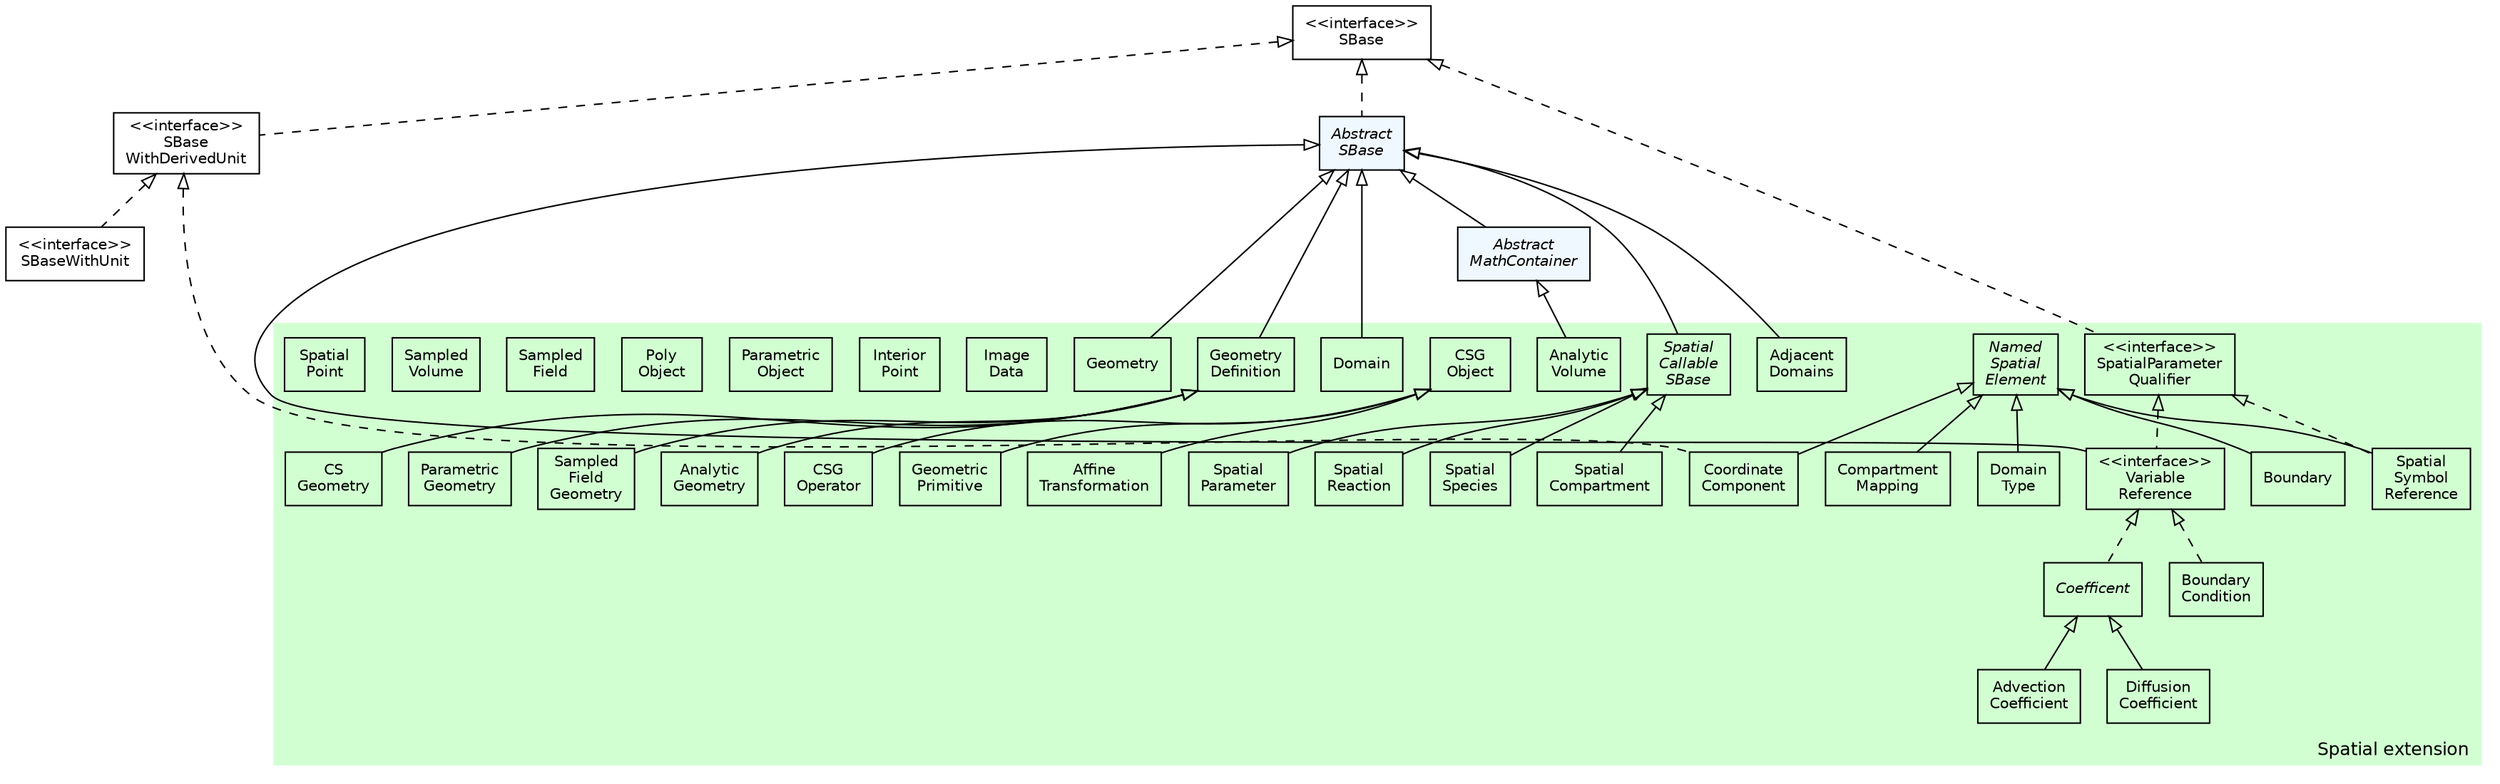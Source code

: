 #!/usr/local/bin/dot
#
# dot -Tpdf type_hierarchy.dot -otype_hierarchy.pdf && acroread type_hierarchy.pdf &
# dot -Tpng type_hierarchy.dot -otype_hierarchy.png
#
# $Id$
# $URL$
# $Rev$

/*
 * Overview of the spatial extension type hierarchy
 */
 
strict digraph G{

	 nodesep=0.25;
 	ranksep=0.5;

	 edge [
	   fontname="Helvetica",
	   fontsize=10,
 	  labelfontname="Helvetica",
	   labelfontsize=10
	 ];
	 node [
	   fontname="Helvetica",
	   fontsize=10,
	   shape=box
 	];
 	
 	/*
 	 * Interfaces
 	 */
 	
 	SBase                                    [label="<<interface>>\nSBase"];
 	SBaseWithDerivedUnit                     [label="<<interface>>\nSBase\nWithDerivedUnit"];
 	SBaseWithUnit                            [label="<<interface>>\nSBaseWithUnit"];
   	
  /*
   * Abstract data types
   */
 	
 	AbstractSBase                            [label=<<font face="Helvetica-Oblique">Abstract<br/>SBase</font>>, style="filled", fillcolor="#F0F8FF"];
 	AbstractMathContainer                    [label=<<font face="Helvetica-Oblique">Abstract<br/>MathContainer</font>>, style="filled", fillcolor="#F0F8FF"];
  
  /*
   * The spatial extension
   */
   
  subgraph clusterSpatial {
    fontname="Helvetica";
    fontsize=12;
    style="filled";
    fillcolor="#d2ffd2"
    color="#ffffff"
    label="Spatial extension";
    labelloc=b;
    labeljust=r;

    // Interfaces
    SpatialParameterQualifier                     [label="<<interface>>\nSpatialParameter\nQualifier"];
    VariableReference                             [label="<<interface>>\nVariable\nReference"];

    // Enums

    // Abstract data types
    NamedSpatialElement                           [label=<<font face="Helvetica-Oblique">Named<br/>Spatial<br/>Element</font>>];
    SpatialCallableSBase                          [label=<<font face="Helvetica-Oblique">Spatial<br/>Callable<br/>SBase</font>>];
    Coefficient                                   [label=<<font face="Helvetica-Oblique">Coefficent</font>>];
        
    // Objects
    AdjacentDomains                               [label="Adjacent\nDomains"];
    AdvectionCoefficient                          [label="Advection\nCoefficient"];
    AffineTransformation                          [label="Affine\nTransformation"];
    AnalyticGeometry                              [label="Analytic\nGeometry"];
    AnalyticVolume                                [label="Analytic\nVolume"];
    Boundary                                      [label="Boundary"];
    BoundaryCondition                             [label="Boundary\nCondition"];
    CompartmentMapping                            [label="Compartment\nMapping"];
    CoordinateComponent                           [label="Coordinate\nComponent"];
    CSGeometry                                    [label="CS\nGeometry"];
    CSGObject                                     [label="CSG\nObject"];
    CSGOperator                                   [label="CSG\nOperator"];
    DiffusionCoefficient                          [label="Diffusion\nCoefficient"];
    Domain                                        [label="Domain"];
    DomainType                                    [label="Domain\nType"];
    GeometricPrimitive                            [label="Geometric\nPrimitive"];
    Geometry                                      [label="Geometry"];
    GeometryDefinition                            [label="Geometry\nDefinition"];
    ImageData                                     [label="Image\nData"];
    InteriorPoint                                 [label="Interior\nPoint"];
    ParametricGeometry                            [label="Parametric\nGeometry"];
    ParametricObject                              [label="Parametric\nObject"];
    PolyObject                                    [label="Poly\nObject"];
    SampledField                                  [label="Sampled\nField"];
    SampledFieldGeometry                          [label="Sampled\nField\nGeometry"];
    SampledVolume                                 [label="Sampled\nVolume"];
    SpatialCompartment                            [label="Spatial\nCompartment"];
    SpatialParameter                              [label="Spatial\nParameter"];
    SpatialPoint                                  [label="Spatial\nPoint"];
    SpatialReaction                               [label="Spatial\nReaction"];
    SpatialSpecies                                [label="Spatial\nSpecies"];
    SpatialSymbolReference                        [label="Spatial\nSymbol\nReference"];

  
    /*
     * Inheritance graph
     */
     Coefficient                -> AdvectionCoefficient      [dir=back,arrowtail=empty];
     Coefficient                -> DiffusionCoefficient      [dir=back,arrowtail=empty];
     CSGObject                  -> AffineTransformation      [dir=back,arrowtail=empty];
     CSGObject                  -> CSGOperator               [dir=back,arrowtail=empty];
     CSGObject                  -> GeometricPrimitive        [dir=back,arrowtail=empty];
     GeometryDefinition         -> AnalyticGeometry          [dir=back,arrowtail=empty];
     GeometryDefinition         -> CSGeometry                [dir=back,arrowtail=empty];
     GeometryDefinition         -> ParametricGeometry        [dir=back,arrowtail=empty];
     GeometryDefinition         -> SampledFieldGeometry      [dir=back,arrowtail=empty];
     NamedSpatialElement        -> Boundary                  [dir=back,arrowtail=empty];
     NamedSpatialElement        -> CompartmentMapping        [dir=back,arrowtail=empty];
     NamedSpatialElement        -> CoordinateComponent       [dir=back,arrowtail=empty];
     NamedSpatialElement        -> DomainType                [dir=back,arrowtail=empty];
     NamedSpatialElement        -> SpatialSymbolReference    [dir=back,arrowtail=empty];
     SpatialCallableSBase       -> SpatialCompartment        [dir=back,arrowtail=empty];
     SpatialCallableSBase       -> SpatialParameter          [dir=back,arrowtail=empty];
     SpatialCallableSBase       -> SpatialReaction           [dir=back,arrowtail=empty];
     SpatialCallableSBase       -> SpatialSpecies            [dir=back,arrowtail=empty];
     SpatialParameterQualifier  -> VariableReference         [dir=back,arrowtail=empty,style=dashed];
     SpatialParameterQualifier  -> SpatialSymbolReference    [dir=back,arrowtail=empty,style=dashed];
     VariableReference          -> Coefficient               [dir=back,arrowtail=empty,style=dashed];
     VariableReference          -> BoundaryCondition         [dir=back,arrowtail=empty,style=dashed];
  }
  
  /*********************
   * Inheritance graph *
   *********************/

  AbstractMathContainer -> AnalyticVolume            [dir=back,arrowtail=empty];
  AbstractSBase         -> AbstractMathContainer     [dir=back,arrowtail=empty];
  AbstractSBase         -> AdjacentDomains           [dir=back,arrowtail=empty];
  AbstractSBase         -> VariableReference         [dir=back,arrowtail=empty];
  AbstractSBase         -> Domain                    [dir=back,arrowtail=empty];
  AbstractSBase         -> Geometry                  [dir=back,arrowtail=empty];
  AbstractSBase         -> GeometryDefinition        [dir=back,arrowtail=empty];
  AbstractSBase         -> SpatialCallableSBase      [dir=back,arrowtail=empty];
  SBase                 -> AbstractSBase             [dir=back,arrowtail=empty,style=dashed];
  SBase                 -> SpatialParameterQualifier [dir=back,arrowtail=empty,style=dashed];
  SBase                 -> SBaseWithDerivedUnit      [dir=back,arrowtail=empty,style=dashed];
  SBaseWithDerivedUnit  -> CoordinateComponent       [dir=back,arrowtail=empty,style=dashed];
  SBaseWithDerivedUnit  -> SBaseWithUnit             [dir=back,arrowtail=empty,style=dashed];

}
